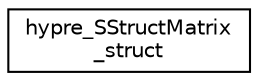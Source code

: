 digraph "Graphical Class Hierarchy"
{
 // LATEX_PDF_SIZE
  edge [fontname="Helvetica",fontsize="10",labelfontname="Helvetica",labelfontsize="10"];
  node [fontname="Helvetica",fontsize="10",shape=record];
  rankdir="LR";
  Node0 [label="hypre_SStructMatrix\l_struct",height=0.2,width=0.4,color="black", fillcolor="white", style="filled",URL="$structhypre___s_struct_matrix__struct.html",tooltip=" "];
}
